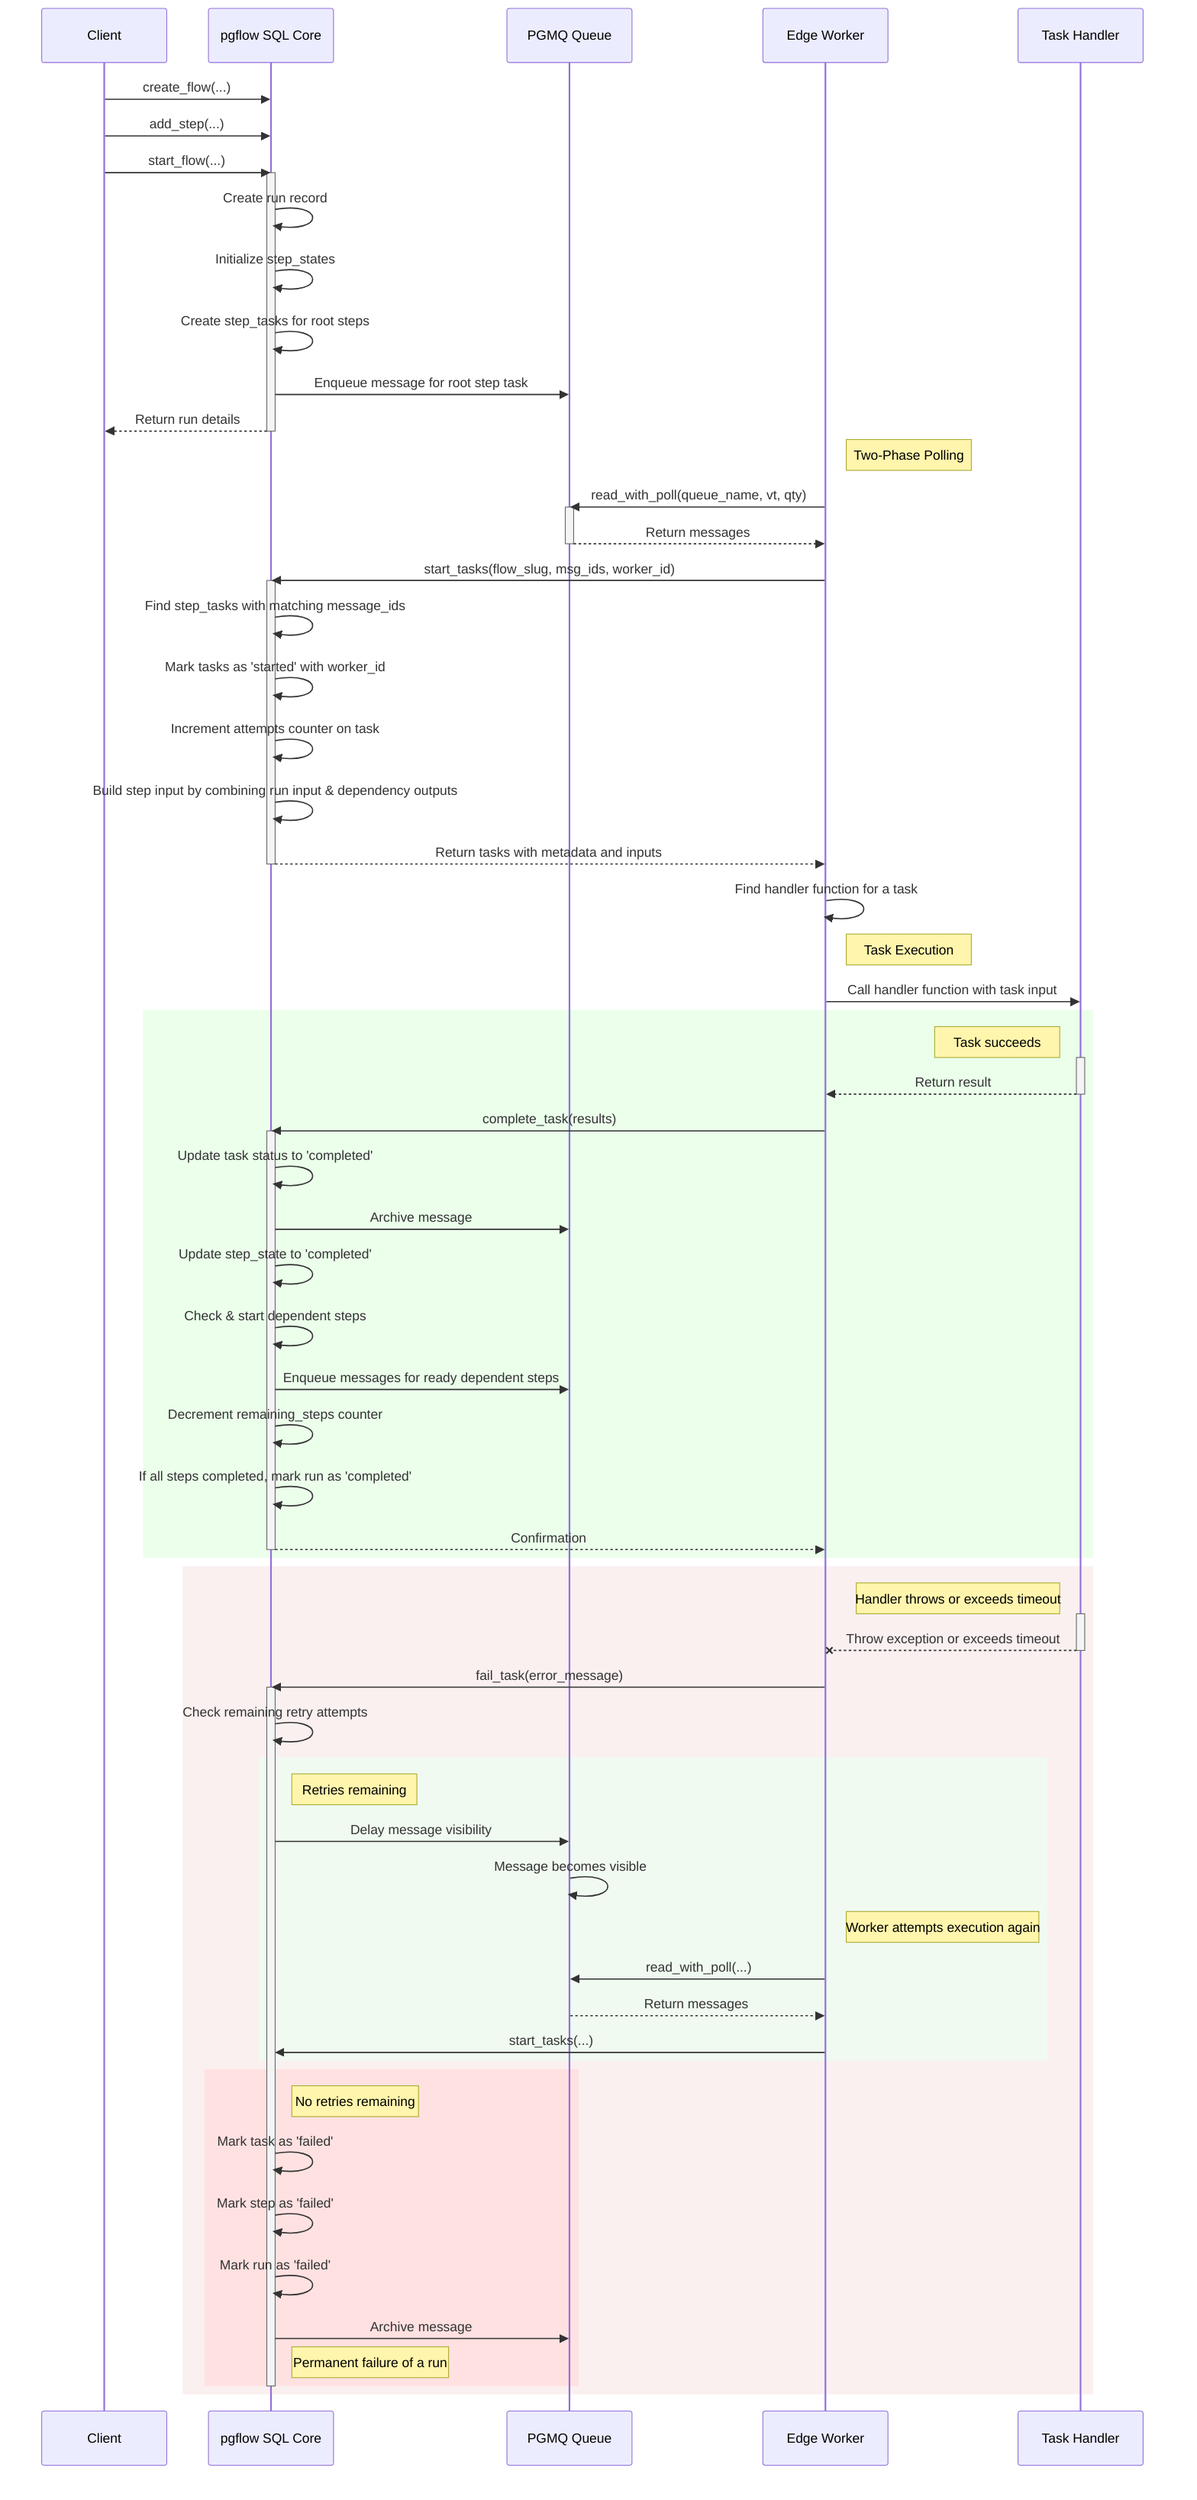 sequenceDiagram
    participant Client
    participant pgflow as pgflow SQL Core
    participant PGMQ as PGMQ Queue
    participant Worker as Edge Worker
    participant Handler as Task Handler

    Client->>pgflow: create_flow(...)
    Client->>pgflow: add_step(...)
    Client->>pgflow: start_flow(...)

    activate pgflow
    pgflow->>pgflow: Create run record
    pgflow->>pgflow: Initialize step_states
    pgflow->>pgflow: Create step_tasks for root steps
    pgflow->>PGMQ: Enqueue message for root step task
    pgflow-->>Client: Return run details
    deactivate pgflow

    note right of Worker: Two-Phase Polling
    
    Worker->>PGMQ: read_with_poll(queue_name, vt, qty)
    activate PGMQ
    PGMQ-->>Worker: Return messages
    deactivate PGMQ
    
    Worker->>pgflow: start_tasks(flow_slug, msg_ids, worker_id)
    activate pgflow
    pgflow->>pgflow: Find step_tasks with matching message_ids
    pgflow->>pgflow: Mark tasks as 'started' with worker_id
    pgflow->>pgflow: Increment attempts counter on task
    pgflow->>pgflow: Build step input by combining run input & dependency outputs
    pgflow-->>Worker: Return tasks with metadata and inputs
    deactivate pgflow

    Worker->>Worker: Find handler function for a task

    note right of Worker: Task Execution

    Worker->>Handler: Call handler function with task input

    rect rgb(235, 255, 235)
      note left of Handler: Task succeeds
      activate Handler
      Handler-->>Worker: Return result
      deactivate Handler

      Worker->>pgflow: complete_task(results)

      activate pgflow
      pgflow->>pgflow: Update task status to 'completed'
      pgflow->>PGMQ: Archive message
      pgflow->>pgflow: Update step_state to 'completed'
      pgflow->>pgflow: Check & start dependent steps
      pgflow->>PGMQ: Enqueue messages for ready dependent steps
      pgflow->>pgflow: Decrement remaining_steps counter
      pgflow->>pgflow: If all steps completed, mark run as 'completed'
      pgflow-->>Worker: Confirmation
      deactivate pgflow
    end

    rect rgb(250, 240, 240)
      note left of Handler: Handler throws or exceeds timeout

      activate Handler
      Handler--xWorker: Throw exception or exceeds timeout
      deactivate Handler
      Worker->>pgflow: fail_task(error_message)

      activate pgflow
      pgflow->>pgflow: Check remaining retry attempts

      rect rgb(240, 250, 240)
        note right of pgflow: Retries remaining
        pgflow->>PGMQ: Delay message visibility
        PGMQ->>PGMQ: Message becomes visible
        note right of Worker: Worker attempts execution again
        Worker->>PGMQ: read_with_poll(...)
        PGMQ-->>Worker: Return messages
        Worker->>pgflow: start_tasks(...)
      end
      rect rgb(255, 225, 225)
        note right of pgflow: No retries remaining
        pgflow->>pgflow: Mark task as 'failed'
        pgflow->>pgflow: Mark step as 'failed'
        pgflow->>pgflow: Mark run as 'failed'
        pgflow->>PGMQ: Archive message
        note right of pgflow: Permanent failure of a run
      end
      deactivate pgflow
    end